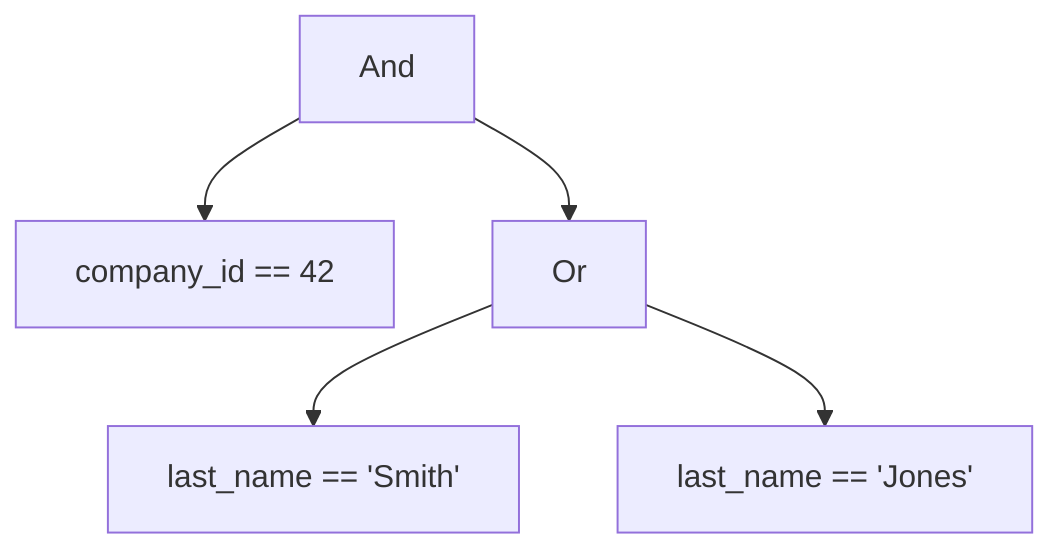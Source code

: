 graph TD;
    A["And"]
    B["company_id == 42"]
    C["Or"]
    D["last_name == 'Smith'"]
    E["last_name == 'Jones'"]
    A --> B;
    A --> C;
    C --> D;
    C --> E;